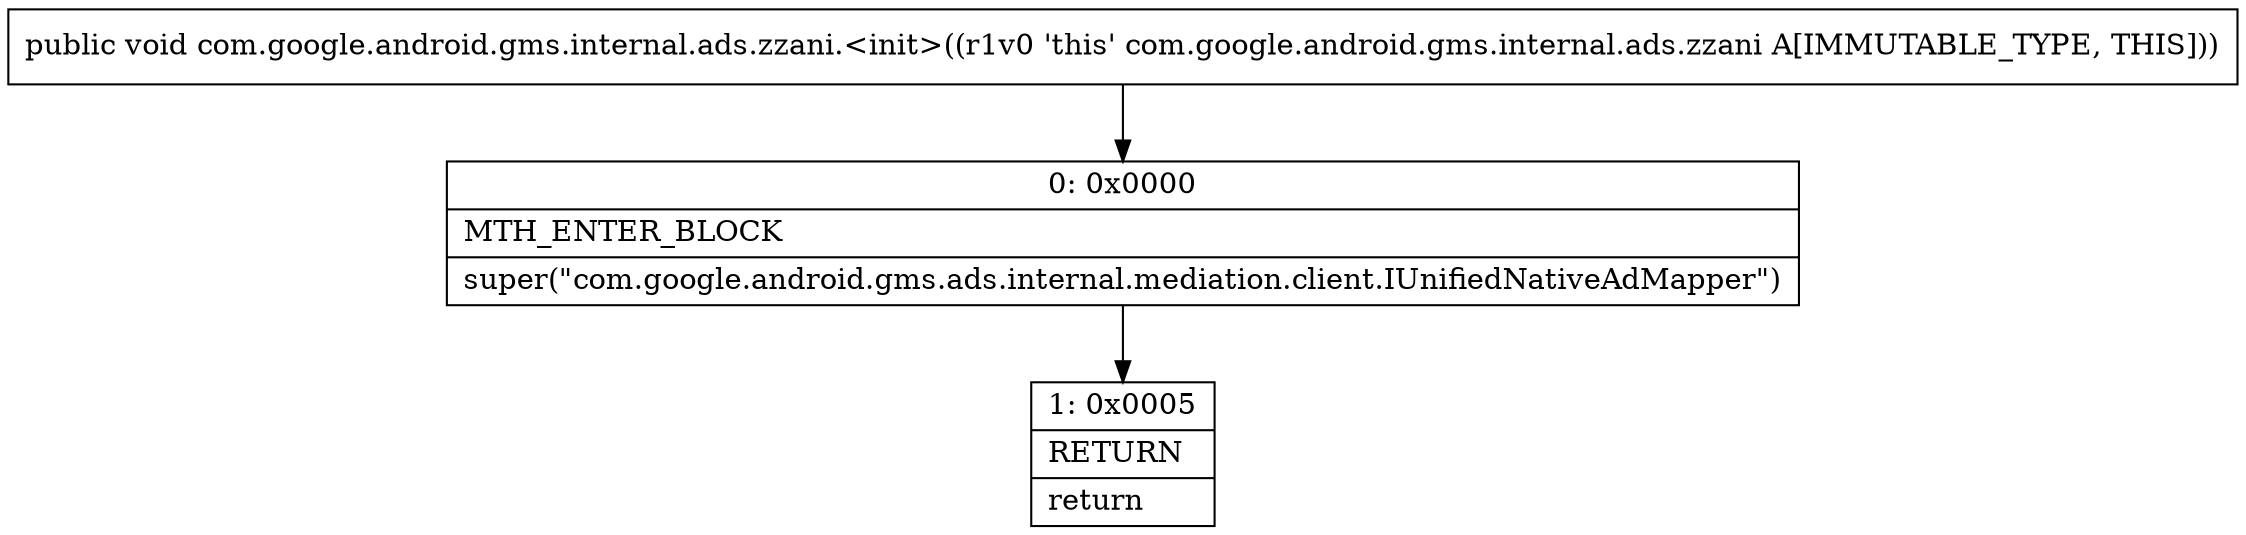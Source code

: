 digraph "CFG forcom.google.android.gms.internal.ads.zzani.\<init\>()V" {
Node_0 [shape=record,label="{0\:\ 0x0000|MTH_ENTER_BLOCK\l|super(\"com.google.android.gms.ads.internal.mediation.client.IUnifiedNativeAdMapper\")\l}"];
Node_1 [shape=record,label="{1\:\ 0x0005|RETURN\l|return\l}"];
MethodNode[shape=record,label="{public void com.google.android.gms.internal.ads.zzani.\<init\>((r1v0 'this' com.google.android.gms.internal.ads.zzani A[IMMUTABLE_TYPE, THIS])) }"];
MethodNode -> Node_0;
Node_0 -> Node_1;
}


